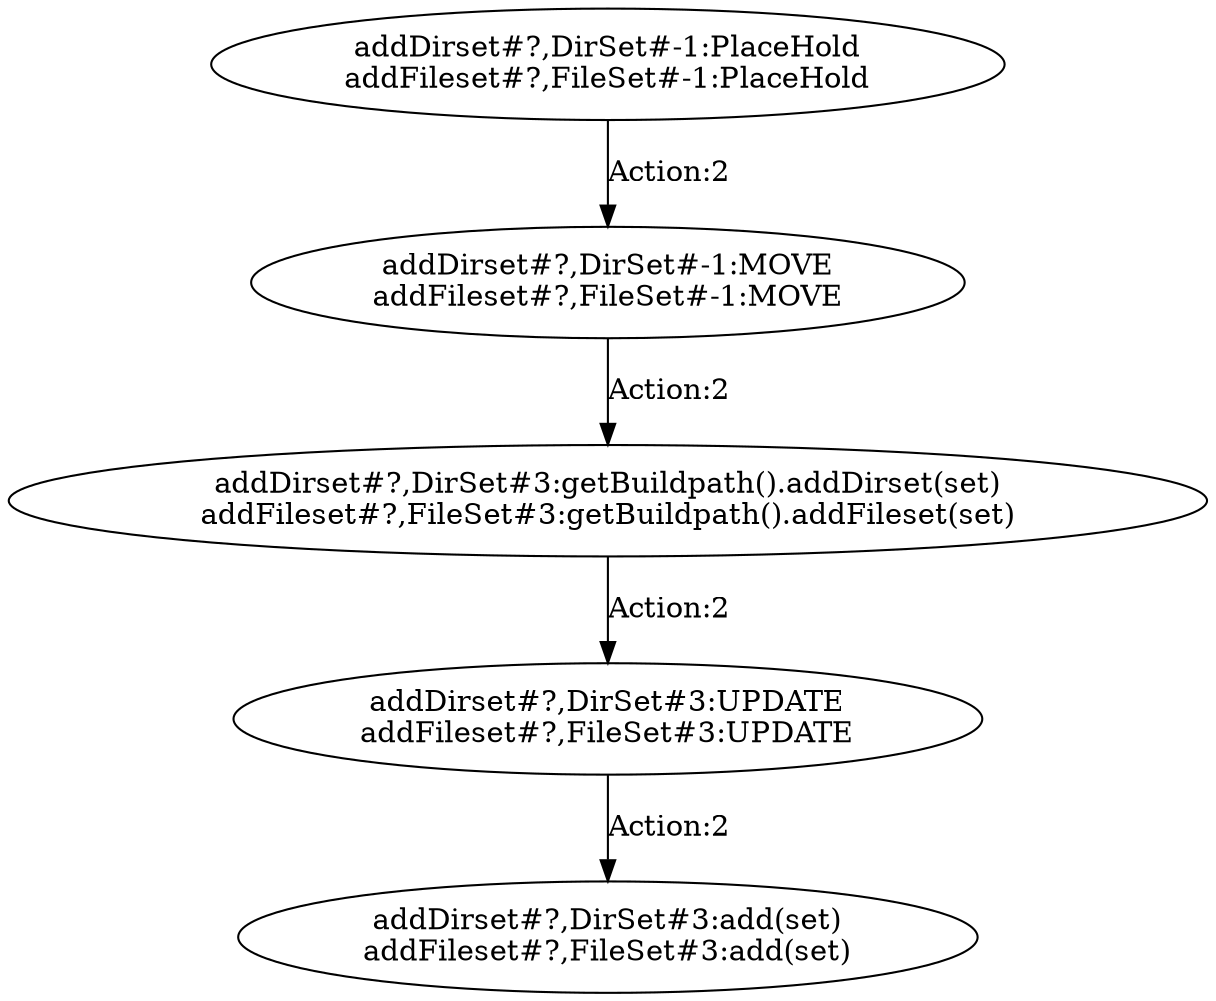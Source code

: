 digraph "Pattern" {
0 [label="addDirset#?,DirSet#3:UPDATE
addFileset#?,FileSet#3:UPDATE" shape=ellipse]
1 [label="addDirset#?,DirSet#3:getBuildpath().addDirset(set)
addFileset#?,FileSet#3:getBuildpath().addFileset(set)" shape=ellipse]
2 [label="addDirset#?,DirSet#-1:MOVE
addFileset#?,FileSet#-1:MOVE" shape=ellipse]
3 [label="addDirset#?,DirSet#-1:PlaceHold
addFileset#?,FileSet#-1:PlaceHold" shape=ellipse]
4 [label="addDirset#?,DirSet#3:add(set)
addFileset#?,FileSet#3:add(set)" shape=ellipse]
0 -> 4 [label="Action:2"];
1 -> 0 [label="Action:2"];
2 -> 1 [label="Action:2"];
3 -> 2 [label="Action:2"];
}